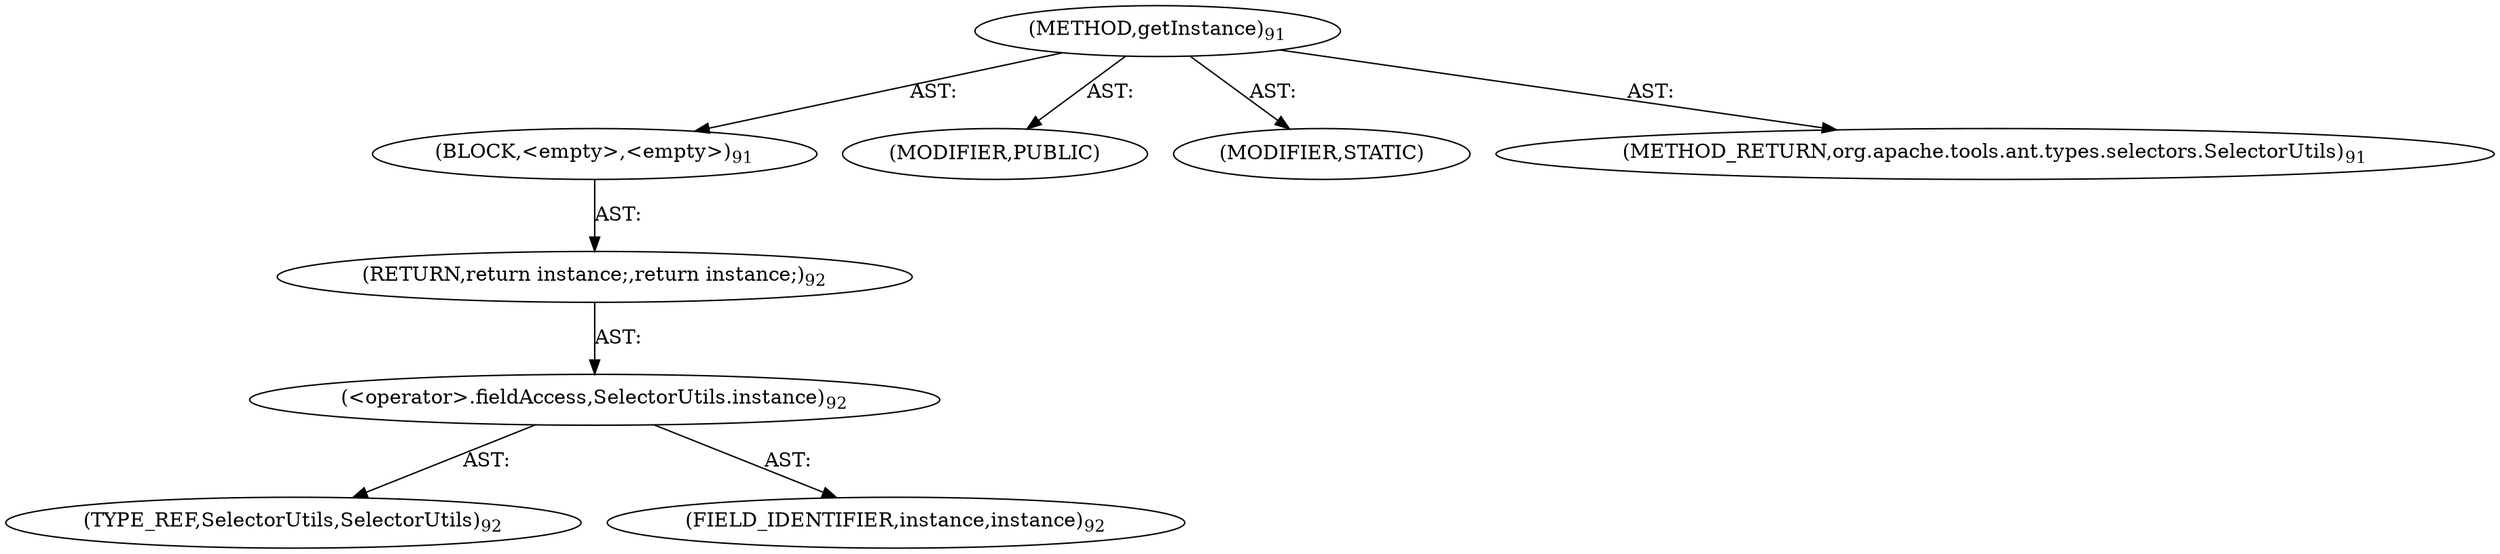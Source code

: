 digraph "getInstance" {  
"111669149697" [label = <(METHOD,getInstance)<SUB>91</SUB>> ]
"25769803777" [label = <(BLOCK,&lt;empty&gt;,&lt;empty&gt;)<SUB>91</SUB>> ]
"146028888064" [label = <(RETURN,return instance;,return instance;)<SUB>92</SUB>> ]
"30064771072" [label = <(&lt;operator&gt;.fieldAccess,SelectorUtils.instance)<SUB>92</SUB>> ]
"180388626432" [label = <(TYPE_REF,SelectorUtils,SelectorUtils)<SUB>92</SUB>> ]
"55834574848" [label = <(FIELD_IDENTIFIER,instance,instance)<SUB>92</SUB>> ]
"133143986180" [label = <(MODIFIER,PUBLIC)> ]
"133143986181" [label = <(MODIFIER,STATIC)> ]
"128849018881" [label = <(METHOD_RETURN,org.apache.tools.ant.types.selectors.SelectorUtils)<SUB>91</SUB>> ]
  "111669149697" -> "25769803777"  [ label = "AST: "] 
  "111669149697" -> "133143986180"  [ label = "AST: "] 
  "111669149697" -> "133143986181"  [ label = "AST: "] 
  "111669149697" -> "128849018881"  [ label = "AST: "] 
  "25769803777" -> "146028888064"  [ label = "AST: "] 
  "146028888064" -> "30064771072"  [ label = "AST: "] 
  "30064771072" -> "180388626432"  [ label = "AST: "] 
  "30064771072" -> "55834574848"  [ label = "AST: "] 
}
